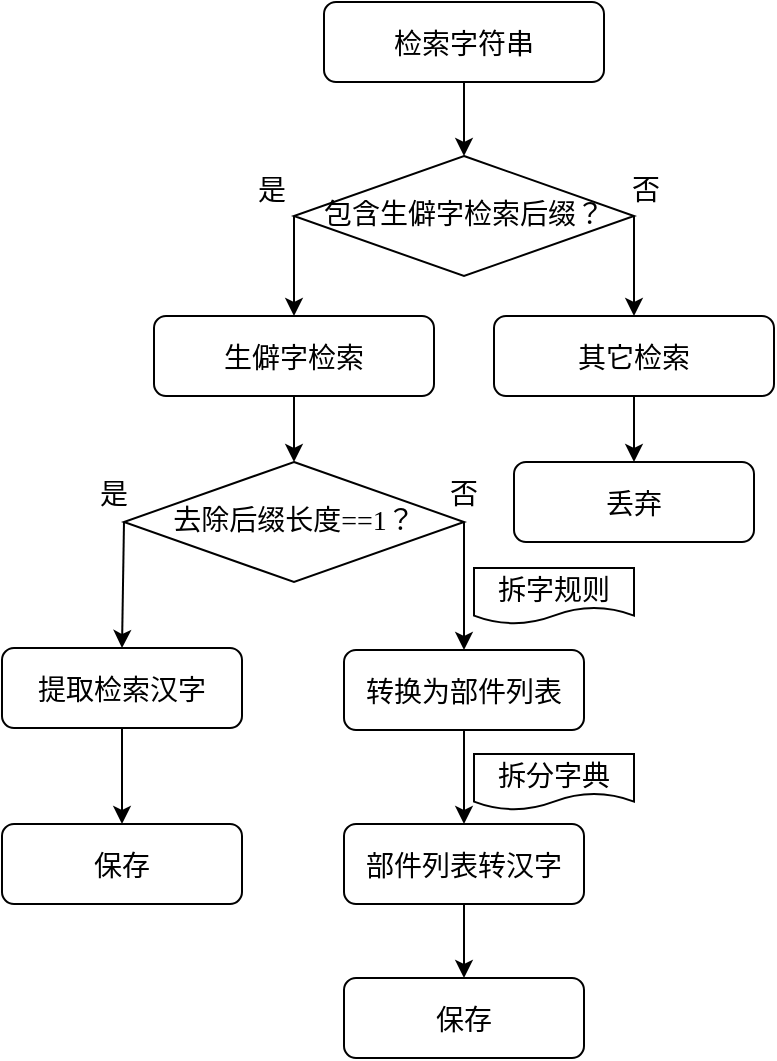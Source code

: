 <mxfile version="24.7.5">
  <diagram id="C5RBs43oDa-KdzZeNtuy" name="Page-1">
    <mxGraphModel dx="1004" dy="746" grid="1" gridSize="10" guides="1" tooltips="1" connect="1" arrows="1" fold="1" page="1" pageScale="1" pageWidth="827" pageHeight="1169" math="0" shadow="0">
      <root>
        <mxCell id="WIyWlLk6GJQsqaUBKTNV-0" />
        <mxCell id="WIyWlLk6GJQsqaUBKTNV-1" parent="WIyWlLk6GJQsqaUBKTNV-0" />
        <mxCell id="WIyWlLk6GJQsqaUBKTNV-3" value="生僻字检索" style="rounded=1;fontSize=14;glass=0;strokeWidth=1;shadow=0;fontFamily=SimSun;" parent="WIyWlLk6GJQsqaUBKTNV-1" vertex="1">
          <mxGeometry x="200" y="160" width="140" height="40" as="geometry" />
        </mxCell>
        <mxCell id="WIyWlLk6GJQsqaUBKTNV-7" value="提取检索汉字" style="rounded=1;fontSize=14;glass=0;strokeWidth=1;shadow=0;fontFamily=SimSun;" parent="WIyWlLk6GJQsqaUBKTNV-1" vertex="1">
          <mxGeometry x="124" y="326" width="120" height="40" as="geometry" />
        </mxCell>
        <mxCell id="WIyWlLk6GJQsqaUBKTNV-10" value="去除后缀长度==1？" style="rhombus;shadow=0;fontFamily=SimSun;fontSize=14;align=center;strokeWidth=1;spacing=6;spacingTop=-4;" parent="WIyWlLk6GJQsqaUBKTNV-1" vertex="1">
          <mxGeometry x="185" y="233" width="170" height="60" as="geometry" />
        </mxCell>
        <mxCell id="WIyWlLk6GJQsqaUBKTNV-11" value="部件列表转汉字" style="rounded=1;fontSize=14;glass=0;strokeWidth=1;shadow=0;fontFamily=SimSun;" parent="WIyWlLk6GJQsqaUBKTNV-1" vertex="1">
          <mxGeometry x="295" y="414" width="120" height="40" as="geometry" />
        </mxCell>
        <mxCell id="WIyWlLk6GJQsqaUBKTNV-12" value="转换为部件列表" style="rounded=1;fontSize=14;glass=0;strokeWidth=1;shadow=0;fontFamily=SimSun;" parent="WIyWlLk6GJQsqaUBKTNV-1" vertex="1">
          <mxGeometry x="295" y="327" width="120" height="40" as="geometry" />
        </mxCell>
        <mxCell id="0qaxYPKor1PjUSTJRNGx-2" value="" style="endArrow=classic;rounded=0;exitX=0;exitY=0.5;exitDx=0;exitDy=0;entryX=0.5;entryY=0;entryDx=0;entryDy=0;fontSize=14;fontFamily=SimSun;" parent="WIyWlLk6GJQsqaUBKTNV-1" source="WIyWlLk6GJQsqaUBKTNV-10" target="WIyWlLk6GJQsqaUBKTNV-7" edge="1">
          <mxGeometry width="50" height="50" relative="1" as="geometry">
            <mxPoint x="280" y="413" as="sourcePoint" />
            <mxPoint x="130" y="343" as="targetPoint" />
          </mxGeometry>
        </mxCell>
        <mxCell id="0qaxYPKor1PjUSTJRNGx-3" value="" style="endArrow=classic;rounded=0;exitX=0.5;exitY=1;exitDx=0;exitDy=0;entryX=0.5;entryY=0;entryDx=0;entryDy=0;fontSize=14;fontFamily=SimSun;" parent="WIyWlLk6GJQsqaUBKTNV-1" source="WIyWlLk6GJQsqaUBKTNV-3" target="WIyWlLk6GJQsqaUBKTNV-10" edge="1">
          <mxGeometry width="50" height="50" relative="1" as="geometry">
            <mxPoint x="140" y="308" as="sourcePoint" />
            <mxPoint x="270" y="238" as="targetPoint" />
          </mxGeometry>
        </mxCell>
        <mxCell id="0qaxYPKor1PjUSTJRNGx-5" value="保存" style="rounded=1;fontSize=14;glass=0;strokeWidth=1;shadow=0;fontFamily=SimSun;" parent="WIyWlLk6GJQsqaUBKTNV-1" vertex="1">
          <mxGeometry x="295" y="491" width="120" height="40" as="geometry" />
        </mxCell>
        <mxCell id="0qaxYPKor1PjUSTJRNGx-6" value="" style="endArrow=classic;rounded=0;exitX=1;exitY=0.5;exitDx=0;exitDy=0;entryX=0.5;entryY=0;entryDx=0;entryDy=0;fontSize=14;fontFamily=SimSun;" parent="WIyWlLk6GJQsqaUBKTNV-1" source="WIyWlLk6GJQsqaUBKTNV-10" target="WIyWlLk6GJQsqaUBKTNV-12" edge="1">
          <mxGeometry width="50" height="50" relative="1" as="geometry">
            <mxPoint x="140" y="283" as="sourcePoint" />
            <mxPoint x="140" y="357" as="targetPoint" />
          </mxGeometry>
        </mxCell>
        <mxCell id="0qaxYPKor1PjUSTJRNGx-7" value="" style="endArrow=classic;rounded=0;exitX=0.5;exitY=1;exitDx=0;exitDy=0;entryX=0.5;entryY=0;entryDx=0;entryDy=0;fontSize=14;fontFamily=SimSun;" parent="WIyWlLk6GJQsqaUBKTNV-1" source="WIyWlLk6GJQsqaUBKTNV-12" target="WIyWlLk6GJQsqaUBKTNV-11" edge="1">
          <mxGeometry width="50" height="50" relative="1" as="geometry">
            <mxPoint x="310" y="275" as="sourcePoint" />
            <mxPoint x="310" y="345" as="targetPoint" />
          </mxGeometry>
        </mxCell>
        <mxCell id="0qaxYPKor1PjUSTJRNGx-8" value="检索字符串" style="rounded=1;fontSize=14;glass=0;strokeWidth=1;shadow=0;fontFamily=SimSun;" parent="WIyWlLk6GJQsqaUBKTNV-1" vertex="1">
          <mxGeometry x="285" y="3" width="140" height="40" as="geometry" />
        </mxCell>
        <mxCell id="0qaxYPKor1PjUSTJRNGx-9" value="包含生僻字检索后缀？" style="rhombus;shadow=0;fontFamily=SimSun;fontSize=14;align=center;strokeWidth=1;spacing=6;spacingTop=-4;" parent="WIyWlLk6GJQsqaUBKTNV-1" vertex="1">
          <mxGeometry x="270" y="80" width="170" height="60" as="geometry" />
        </mxCell>
        <mxCell id="0qaxYPKor1PjUSTJRNGx-11" value="保存" style="rounded=1;fontSize=14;glass=0;strokeWidth=1;shadow=0;fontFamily=SimSun;" parent="WIyWlLk6GJQsqaUBKTNV-1" vertex="1">
          <mxGeometry x="124" y="414" width="120" height="40" as="geometry" />
        </mxCell>
        <mxCell id="0qaxYPKor1PjUSTJRNGx-12" value="其它检索" style="rounded=1;fontSize=14;glass=0;strokeWidth=1;shadow=0;fontFamily=SimSun;" parent="WIyWlLk6GJQsqaUBKTNV-1" vertex="1">
          <mxGeometry x="370" y="160" width="140" height="40" as="geometry" />
        </mxCell>
        <mxCell id="0qaxYPKor1PjUSTJRNGx-13" value="" style="endArrow=classic;rounded=0;exitX=1;exitY=0.5;exitDx=0;exitDy=0;entryX=0.5;entryY=0;entryDx=0;entryDy=0;fontSize=14;fontFamily=SimSun;" parent="WIyWlLk6GJQsqaUBKTNV-1" source="0qaxYPKor1PjUSTJRNGx-9" target="0qaxYPKor1PjUSTJRNGx-12" edge="1">
          <mxGeometry width="50" height="50" relative="1" as="geometry">
            <mxPoint x="225" y="220" as="sourcePoint" />
            <mxPoint x="490" y="170" as="targetPoint" />
          </mxGeometry>
        </mxCell>
        <mxCell id="0qaxYPKor1PjUSTJRNGx-14" value="是" style="text;strokeColor=none;fillColor=none;align=center;verticalAlign=middle;rounded=0;fontSize=14;fontFamily=SimSun;" parent="WIyWlLk6GJQsqaUBKTNV-1" vertex="1">
          <mxGeometry x="150" y="233" width="60" height="30" as="geometry" />
        </mxCell>
        <mxCell id="0qaxYPKor1PjUSTJRNGx-15" value="否" style="text;strokeColor=none;fillColor=none;align=center;verticalAlign=middle;rounded=0;fontSize=14;fontFamily=SimSun;" parent="WIyWlLk6GJQsqaUBKTNV-1" vertex="1">
          <mxGeometry x="325" y="233" width="60" height="30" as="geometry" />
        </mxCell>
        <mxCell id="0qaxYPKor1PjUSTJRNGx-16" value="" style="endArrow=classic;rounded=0;exitX=0.5;exitY=1;exitDx=0;exitDy=0;entryX=0.5;entryY=0;entryDx=0;entryDy=0;fontSize=14;fontFamily=SimSun;" parent="WIyWlLk6GJQsqaUBKTNV-1" source="0qaxYPKor1PjUSTJRNGx-8" target="0qaxYPKor1PjUSTJRNGx-9" edge="1">
          <mxGeometry width="50" height="50" relative="1" as="geometry">
            <mxPoint x="455" y="120" as="sourcePoint" />
            <mxPoint x="494" y="180" as="targetPoint" />
          </mxGeometry>
        </mxCell>
        <mxCell id="0qaxYPKor1PjUSTJRNGx-17" value="" style="endArrow=classic;rounded=0;exitX=0;exitY=0.5;exitDx=0;exitDy=0;fontSize=14;fontFamily=SimSun;" parent="WIyWlLk6GJQsqaUBKTNV-1" source="0qaxYPKor1PjUSTJRNGx-9" target="WIyWlLk6GJQsqaUBKTNV-3" edge="1">
          <mxGeometry width="50" height="50" relative="1" as="geometry">
            <mxPoint x="290" y="220" as="sourcePoint" />
            <mxPoint x="224" y="263" as="targetPoint" />
          </mxGeometry>
        </mxCell>
        <mxCell id="0qaxYPKor1PjUSTJRNGx-18" value="丢弃" style="rounded=1;fontSize=14;glass=0;strokeWidth=1;shadow=0;fontFamily=SimSun;" parent="WIyWlLk6GJQsqaUBKTNV-1" vertex="1">
          <mxGeometry x="380" y="233" width="120" height="40" as="geometry" />
        </mxCell>
        <mxCell id="0qaxYPKor1PjUSTJRNGx-19" value="拆字规则" style="shape=document;boundedLbl=1;fontSize=14;fontFamily=SimSun;" parent="WIyWlLk6GJQsqaUBKTNV-1" vertex="1">
          <mxGeometry x="360" y="286" width="80" height="28" as="geometry" />
        </mxCell>
        <mxCell id="0qaxYPKor1PjUSTJRNGx-21" value="拆分字典" style="shape=document;boundedLbl=1;fontSize=14;fontFamily=SimSun;" parent="WIyWlLk6GJQsqaUBKTNV-1" vertex="1">
          <mxGeometry x="360" y="379" width="80" height="28" as="geometry" />
        </mxCell>
        <mxCell id="0qaxYPKor1PjUSTJRNGx-23" value="" style="endArrow=classic;rounded=0;exitX=0.5;exitY=1;exitDx=0;exitDy=0;entryX=0.5;entryY=0;entryDx=0;entryDy=0;fontSize=14;fontFamily=SimSun;" parent="WIyWlLk6GJQsqaUBKTNV-1" source="WIyWlLk6GJQsqaUBKTNV-7" target="0qaxYPKor1PjUSTJRNGx-11" edge="1">
          <mxGeometry width="50" height="50" relative="1" as="geometry">
            <mxPoint x="195" y="265" as="sourcePoint" />
            <mxPoint x="195" y="345" as="targetPoint" />
          </mxGeometry>
        </mxCell>
        <mxCell id="0qaxYPKor1PjUSTJRNGx-24" value="" style="endArrow=classic;rounded=0;exitX=0.5;exitY=1;exitDx=0;exitDy=0;entryX=0.5;entryY=0;entryDx=0;entryDy=0;fontSize=14;fontFamily=SimSun;" parent="WIyWlLk6GJQsqaUBKTNV-1" source="WIyWlLk6GJQsqaUBKTNV-11" target="0qaxYPKor1PjUSTJRNGx-5" edge="1">
          <mxGeometry width="50" height="50" relative="1" as="geometry">
            <mxPoint x="195" y="385" as="sourcePoint" />
            <mxPoint x="195" y="425" as="targetPoint" />
          </mxGeometry>
        </mxCell>
        <mxCell id="0qaxYPKor1PjUSTJRNGx-25" value="是" style="text;strokeColor=none;fillColor=none;align=center;verticalAlign=middle;rounded=0;fontSize=14;fontFamily=SimSun;" parent="WIyWlLk6GJQsqaUBKTNV-1" vertex="1">
          <mxGeometry x="229" y="81" width="60" height="30" as="geometry" />
        </mxCell>
        <mxCell id="0qaxYPKor1PjUSTJRNGx-26" value="否" style="text;strokeColor=none;fillColor=none;align=center;verticalAlign=middle;rounded=0;fontSize=14;fontFamily=SimSun;" parent="WIyWlLk6GJQsqaUBKTNV-1" vertex="1">
          <mxGeometry x="416" y="81" width="60" height="30" as="geometry" />
        </mxCell>
        <mxCell id="0qaxYPKor1PjUSTJRNGx-27" value="" style="endArrow=classic;rounded=0;exitX=0.5;exitY=1;exitDx=0;exitDy=0;entryX=0.5;entryY=0;entryDx=0;entryDy=0;fontSize=14;fontFamily=SimSun;" parent="WIyWlLk6GJQsqaUBKTNV-1" source="0qaxYPKor1PjUSTJRNGx-12" target="0qaxYPKor1PjUSTJRNGx-18" edge="1">
          <mxGeometry width="50" height="50" relative="1" as="geometry">
            <mxPoint x="195" y="398" as="sourcePoint" />
            <mxPoint x="195" y="436" as="targetPoint" />
          </mxGeometry>
        </mxCell>
      </root>
    </mxGraphModel>
  </diagram>
</mxfile>
